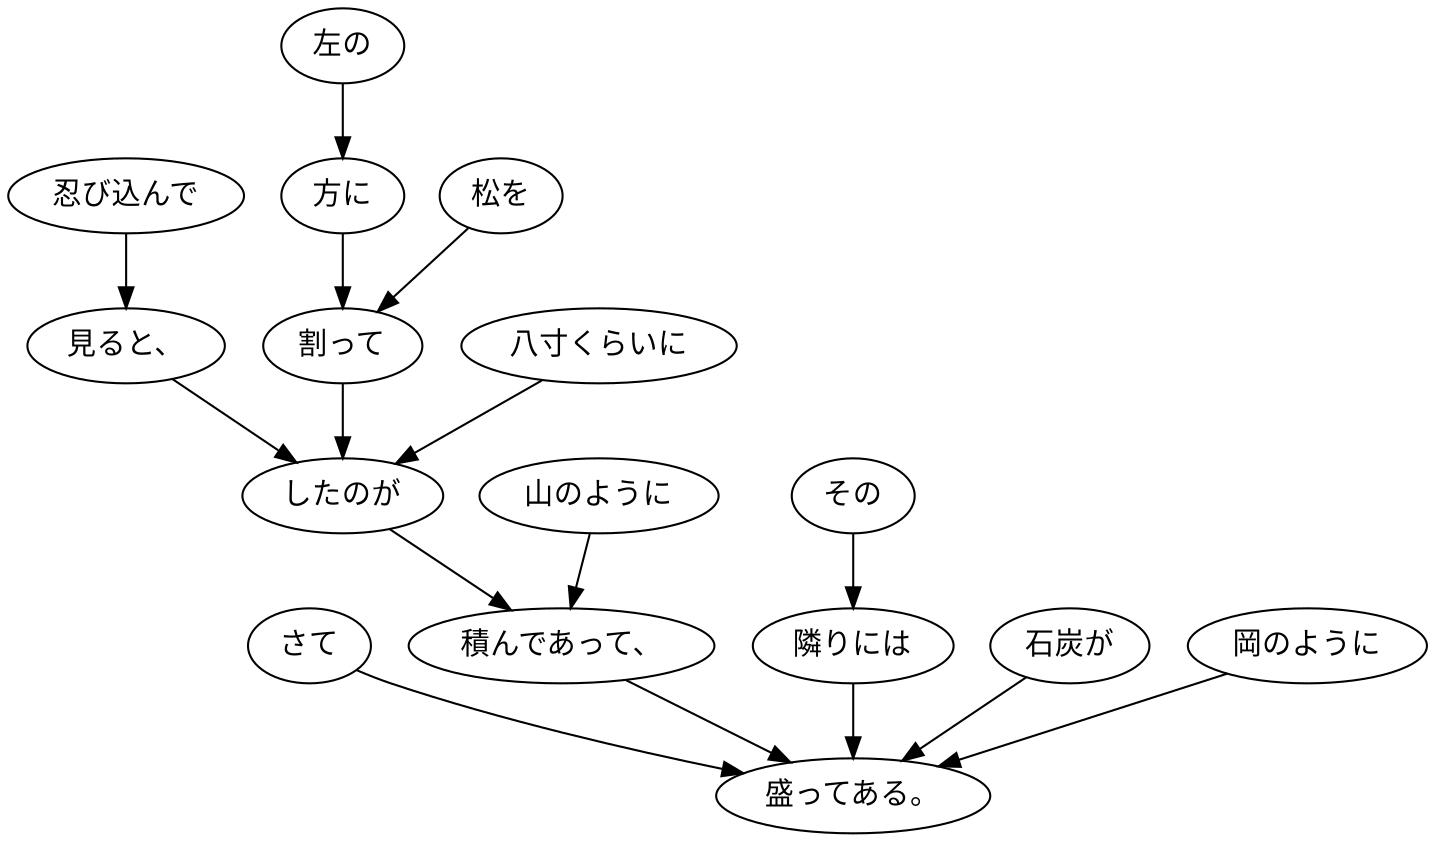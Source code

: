 digraph graph4234 {
	node0 [label="さて"];
	node1 [label="忍び込んで"];
	node2 [label="見ると、"];
	node3 [label="左の"];
	node4 [label="方に"];
	node5 [label="松を"];
	node6 [label="割って"];
	node7 [label="八寸くらいに"];
	node8 [label="したのが"];
	node9 [label="山のように"];
	node10 [label="積んであって、"];
	node11 [label="その"];
	node12 [label="隣りには"];
	node13 [label="石炭が"];
	node14 [label="岡のように"];
	node15 [label="盛ってある。"];
	node0 -> node15;
	node1 -> node2;
	node2 -> node8;
	node3 -> node4;
	node4 -> node6;
	node5 -> node6;
	node6 -> node8;
	node7 -> node8;
	node8 -> node10;
	node9 -> node10;
	node10 -> node15;
	node11 -> node12;
	node12 -> node15;
	node13 -> node15;
	node14 -> node15;
}

